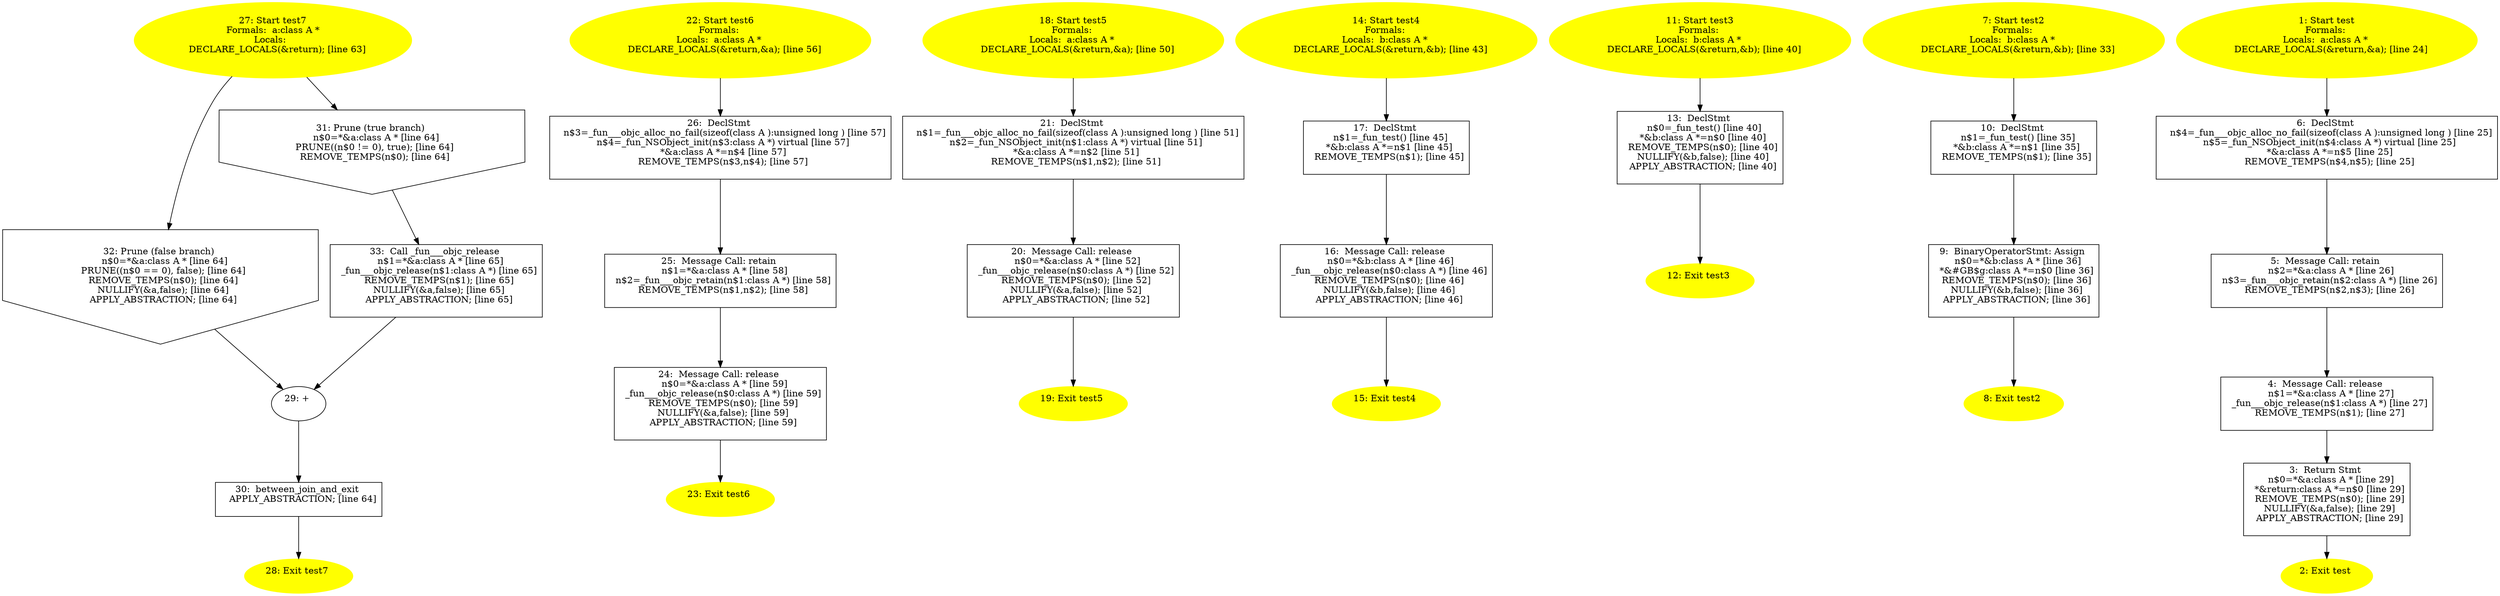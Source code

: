 digraph iCFG {
33 [label="33:  Call _fun___objc_release \n   n$1=*&a:class A * [line 65]\n  _fun___objc_release(n$1:class A *) [line 65]\n  REMOVE_TEMPS(n$1); [line 65]\n  NULLIFY(&a,false); [line 65]\n  APPLY_ABSTRACTION; [line 65]\n " shape="box"]
	

	 33 -> 29 ;
32 [label="32: Prune (false branch) \n   n$0=*&a:class A * [line 64]\n  PRUNE((n$0 == 0), false); [line 64]\n  REMOVE_TEMPS(n$0); [line 64]\n  NULLIFY(&a,false); [line 64]\n  APPLY_ABSTRACTION; [line 64]\n " shape="invhouse"]
	

	 32 -> 29 ;
31 [label="31: Prune (true branch) \n   n$0=*&a:class A * [line 64]\n  PRUNE((n$0 != 0), true); [line 64]\n  REMOVE_TEMPS(n$0); [line 64]\n " shape="invhouse"]
	

	 31 -> 33 ;
30 [label="30:  between_join_and_exit \n   APPLY_ABSTRACTION; [line 64]\n " shape="box"]
	

	 30 -> 28 ;
29 [label="29: + \n  " ]
	

	 29 -> 30 ;
28 [label="28: Exit test7 \n  " color=yellow style=filled]
	

27 [label="27: Start test7\nFormals:  a:class A *\nLocals:  \n   DECLARE_LOCALS(&return); [line 63]\n " color=yellow style=filled]
	

	 27 -> 31 ;
	 27 -> 32 ;
26 [label="26:  DeclStmt \n   n$3=_fun___objc_alloc_no_fail(sizeof(class A ):unsigned long ) [line 57]\n  n$4=_fun_NSObject_init(n$3:class A *) virtual [line 57]\n  *&a:class A *=n$4 [line 57]\n  REMOVE_TEMPS(n$3,n$4); [line 57]\n " shape="box"]
	

	 26 -> 25 ;
25 [label="25:  Message Call: retain \n   n$1=*&a:class A * [line 58]\n  n$2=_fun___objc_retain(n$1:class A *) [line 58]\n  REMOVE_TEMPS(n$1,n$2); [line 58]\n " shape="box"]
	

	 25 -> 24 ;
24 [label="24:  Message Call: release \n   n$0=*&a:class A * [line 59]\n  _fun___objc_release(n$0:class A *) [line 59]\n  REMOVE_TEMPS(n$0); [line 59]\n  NULLIFY(&a,false); [line 59]\n  APPLY_ABSTRACTION; [line 59]\n " shape="box"]
	

	 24 -> 23 ;
23 [label="23: Exit test6 \n  " color=yellow style=filled]
	

22 [label="22: Start test6\nFormals: \nLocals:  a:class A * \n   DECLARE_LOCALS(&return,&a); [line 56]\n " color=yellow style=filled]
	

	 22 -> 26 ;
21 [label="21:  DeclStmt \n   n$1=_fun___objc_alloc_no_fail(sizeof(class A ):unsigned long ) [line 51]\n  n$2=_fun_NSObject_init(n$1:class A *) virtual [line 51]\n  *&a:class A *=n$2 [line 51]\n  REMOVE_TEMPS(n$1,n$2); [line 51]\n " shape="box"]
	

	 21 -> 20 ;
20 [label="20:  Message Call: release \n   n$0=*&a:class A * [line 52]\n  _fun___objc_release(n$0:class A *) [line 52]\n  REMOVE_TEMPS(n$0); [line 52]\n  NULLIFY(&a,false); [line 52]\n  APPLY_ABSTRACTION; [line 52]\n " shape="box"]
	

	 20 -> 19 ;
19 [label="19: Exit test5 \n  " color=yellow style=filled]
	

18 [label="18: Start test5\nFormals: \nLocals:  a:class A * \n   DECLARE_LOCALS(&return,&a); [line 50]\n " color=yellow style=filled]
	

	 18 -> 21 ;
17 [label="17:  DeclStmt \n   n$1=_fun_test() [line 45]\n  *&b:class A *=n$1 [line 45]\n  REMOVE_TEMPS(n$1); [line 45]\n " shape="box"]
	

	 17 -> 16 ;
16 [label="16:  Message Call: release \n   n$0=*&b:class A * [line 46]\n  _fun___objc_release(n$0:class A *) [line 46]\n  REMOVE_TEMPS(n$0); [line 46]\n  NULLIFY(&b,false); [line 46]\n  APPLY_ABSTRACTION; [line 46]\n " shape="box"]
	

	 16 -> 15 ;
15 [label="15: Exit test4 \n  " color=yellow style=filled]
	

14 [label="14: Start test4\nFormals: \nLocals:  b:class A * \n   DECLARE_LOCALS(&return,&b); [line 43]\n " color=yellow style=filled]
	

	 14 -> 17 ;
13 [label="13:  DeclStmt \n   n$0=_fun_test() [line 40]\n  *&b:class A *=n$0 [line 40]\n  REMOVE_TEMPS(n$0); [line 40]\n  NULLIFY(&b,false); [line 40]\n  APPLY_ABSTRACTION; [line 40]\n " shape="box"]
	

	 13 -> 12 ;
12 [label="12: Exit test3 \n  " color=yellow style=filled]
	

11 [label="11: Start test3\nFormals: \nLocals:  b:class A * \n   DECLARE_LOCALS(&return,&b); [line 40]\n " color=yellow style=filled]
	

	 11 -> 13 ;
10 [label="10:  DeclStmt \n   n$1=_fun_test() [line 35]\n  *&b:class A *=n$1 [line 35]\n  REMOVE_TEMPS(n$1); [line 35]\n " shape="box"]
	

	 10 -> 9 ;
9 [label="9:  BinaryOperatorStmt: Assign \n   n$0=*&b:class A * [line 36]\n  *&#GB$g:class A *=n$0 [line 36]\n  REMOVE_TEMPS(n$0); [line 36]\n  NULLIFY(&b,false); [line 36]\n  APPLY_ABSTRACTION; [line 36]\n " shape="box"]
	

	 9 -> 8 ;
8 [label="8: Exit test2 \n  " color=yellow style=filled]
	

7 [label="7: Start test2\nFormals: \nLocals:  b:class A * \n   DECLARE_LOCALS(&return,&b); [line 33]\n " color=yellow style=filled]
	

	 7 -> 10 ;
6 [label="6:  DeclStmt \n   n$4=_fun___objc_alloc_no_fail(sizeof(class A ):unsigned long ) [line 25]\n  n$5=_fun_NSObject_init(n$4:class A *) virtual [line 25]\n  *&a:class A *=n$5 [line 25]\n  REMOVE_TEMPS(n$4,n$5); [line 25]\n " shape="box"]
	

	 6 -> 5 ;
5 [label="5:  Message Call: retain \n   n$2=*&a:class A * [line 26]\n  n$3=_fun___objc_retain(n$2:class A *) [line 26]\n  REMOVE_TEMPS(n$2,n$3); [line 26]\n " shape="box"]
	

	 5 -> 4 ;
4 [label="4:  Message Call: release \n   n$1=*&a:class A * [line 27]\n  _fun___objc_release(n$1:class A *) [line 27]\n  REMOVE_TEMPS(n$1); [line 27]\n " shape="box"]
	

	 4 -> 3 ;
3 [label="3:  Return Stmt \n   n$0=*&a:class A * [line 29]\n  *&return:class A *=n$0 [line 29]\n  REMOVE_TEMPS(n$0); [line 29]\n  NULLIFY(&a,false); [line 29]\n  APPLY_ABSTRACTION; [line 29]\n " shape="box"]
	

	 3 -> 2 ;
2 [label="2: Exit test \n  " color=yellow style=filled]
	

1 [label="1: Start test\nFormals: \nLocals:  a:class A * \n   DECLARE_LOCALS(&return,&a); [line 24]\n " color=yellow style=filled]
	

	 1 -> 6 ;
}
